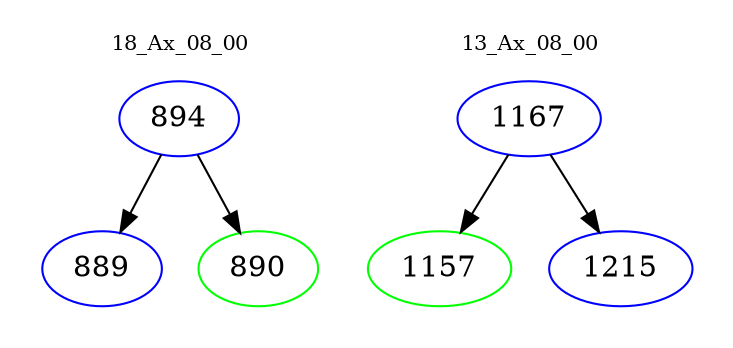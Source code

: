 digraph{
subgraph cluster_0 {
color = white
label = "18_Ax_08_00";
fontsize=10;
T0_894 [label="894", color="blue"]
T0_894 -> T0_889 [color="black"]
T0_889 [label="889", color="blue"]
T0_894 -> T0_890 [color="black"]
T0_890 [label="890", color="green"]
}
subgraph cluster_1 {
color = white
label = "13_Ax_08_00";
fontsize=10;
T1_1167 [label="1167", color="blue"]
T1_1167 -> T1_1157 [color="black"]
T1_1157 [label="1157", color="green"]
T1_1167 -> T1_1215 [color="black"]
T1_1215 [label="1215", color="blue"]
}
}
